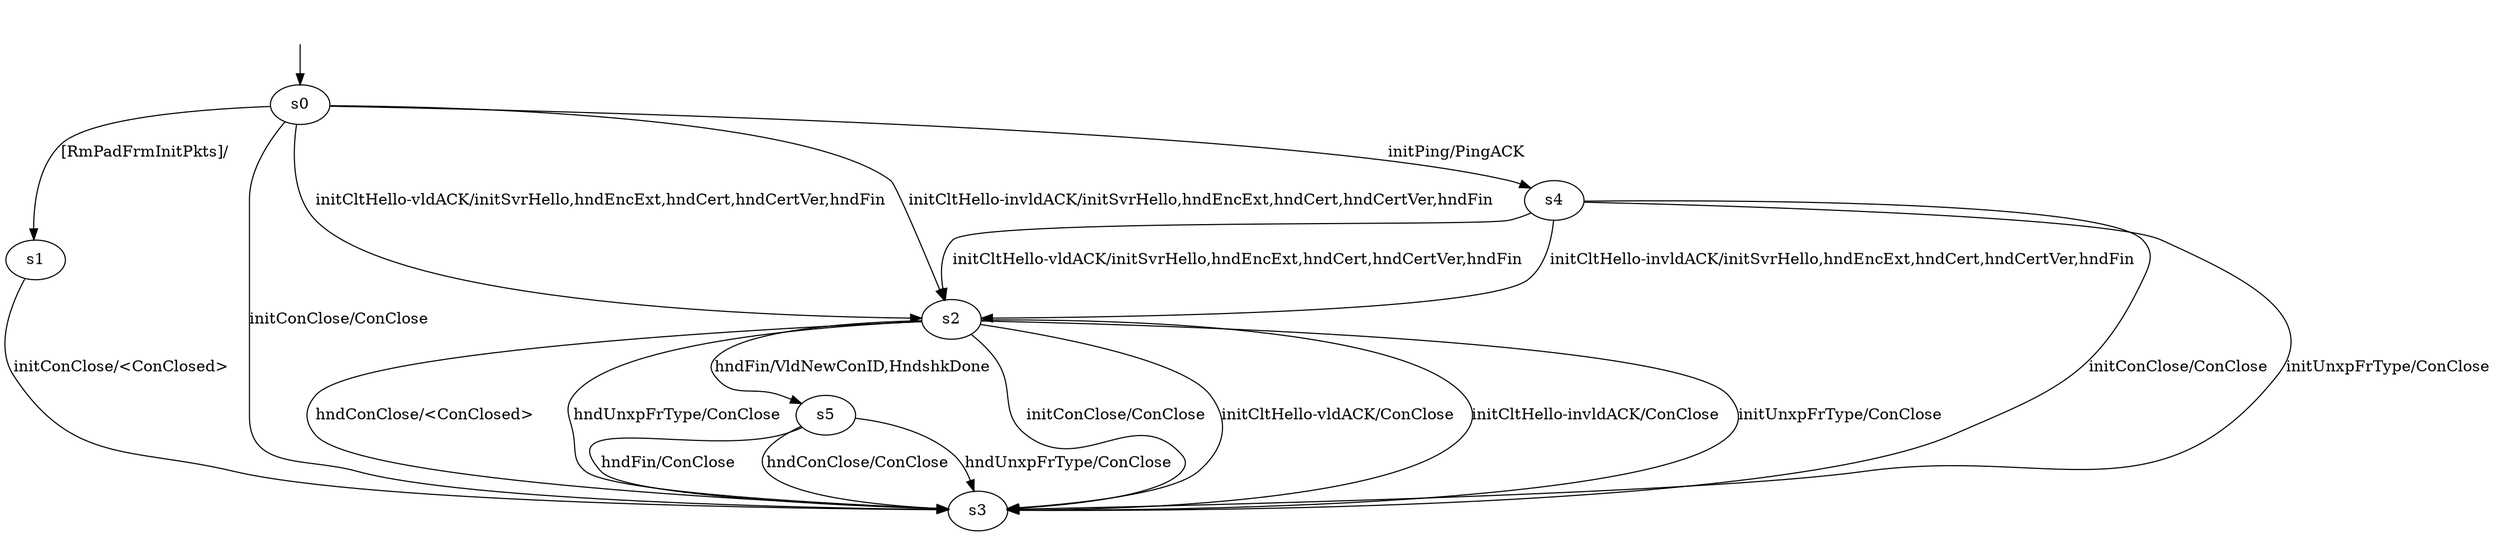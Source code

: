 digraph "../results/xquicModels/xquic-B-CS-0/learnedModel" {
s0 [label=s0];
s1 [label=s1];
s2 [label=s2];
s3 [label=s3];
s4 [label=s4];
s5 [label=s5];
s0 -> s4  [label="initPing/PingACK "];
s0 -> s3  [label="initConClose/ConClose "];
s0 -> s2  [label="initCltHello-vldACK/initSvrHello,hndEncExt,hndCert,hndCertVer,hndFin "];
s0 -> s2  [label="initCltHello-invldACK/initSvrHello,hndEncExt,hndCert,hndCertVer,hndFin "];
s0 -> s1  [label="[RmPadFrmInitPkts]/ "];
s1 -> s3  [label="initConClose/<ConClosed> "];
s2 -> s3  [label="initConClose/ConClose "];
s2 -> s3  [label="initCltHello-vldACK/ConClose "];
s2 -> s3  [label="initCltHello-invldACK/ConClose "];
s2 -> s3  [label="initUnxpFrType/ConClose "];
s2 -> s5  [label="hndFin/VldNewConID,HndshkDone "];
s2 -> s3  [label="hndConClose/<ConClosed> "];
s2 -> s3  [label="hndUnxpFrType/ConClose "];
s4 -> s3  [label="initConClose/ConClose "];
s4 -> s2  [label="initCltHello-vldACK/initSvrHello,hndEncExt,hndCert,hndCertVer,hndFin "];
s4 -> s2  [label="initCltHello-invldACK/initSvrHello,hndEncExt,hndCert,hndCertVer,hndFin "];
s4 -> s3  [label="initUnxpFrType/ConClose "];
s5 -> s3  [label="hndFin/ConClose "];
s5 -> s3  [label="hndConClose/ConClose "];
s5 -> s3  [label="hndUnxpFrType/ConClose "];
__start0 [label="", shape=none];
__start0 -> s0  [label=""];
}
